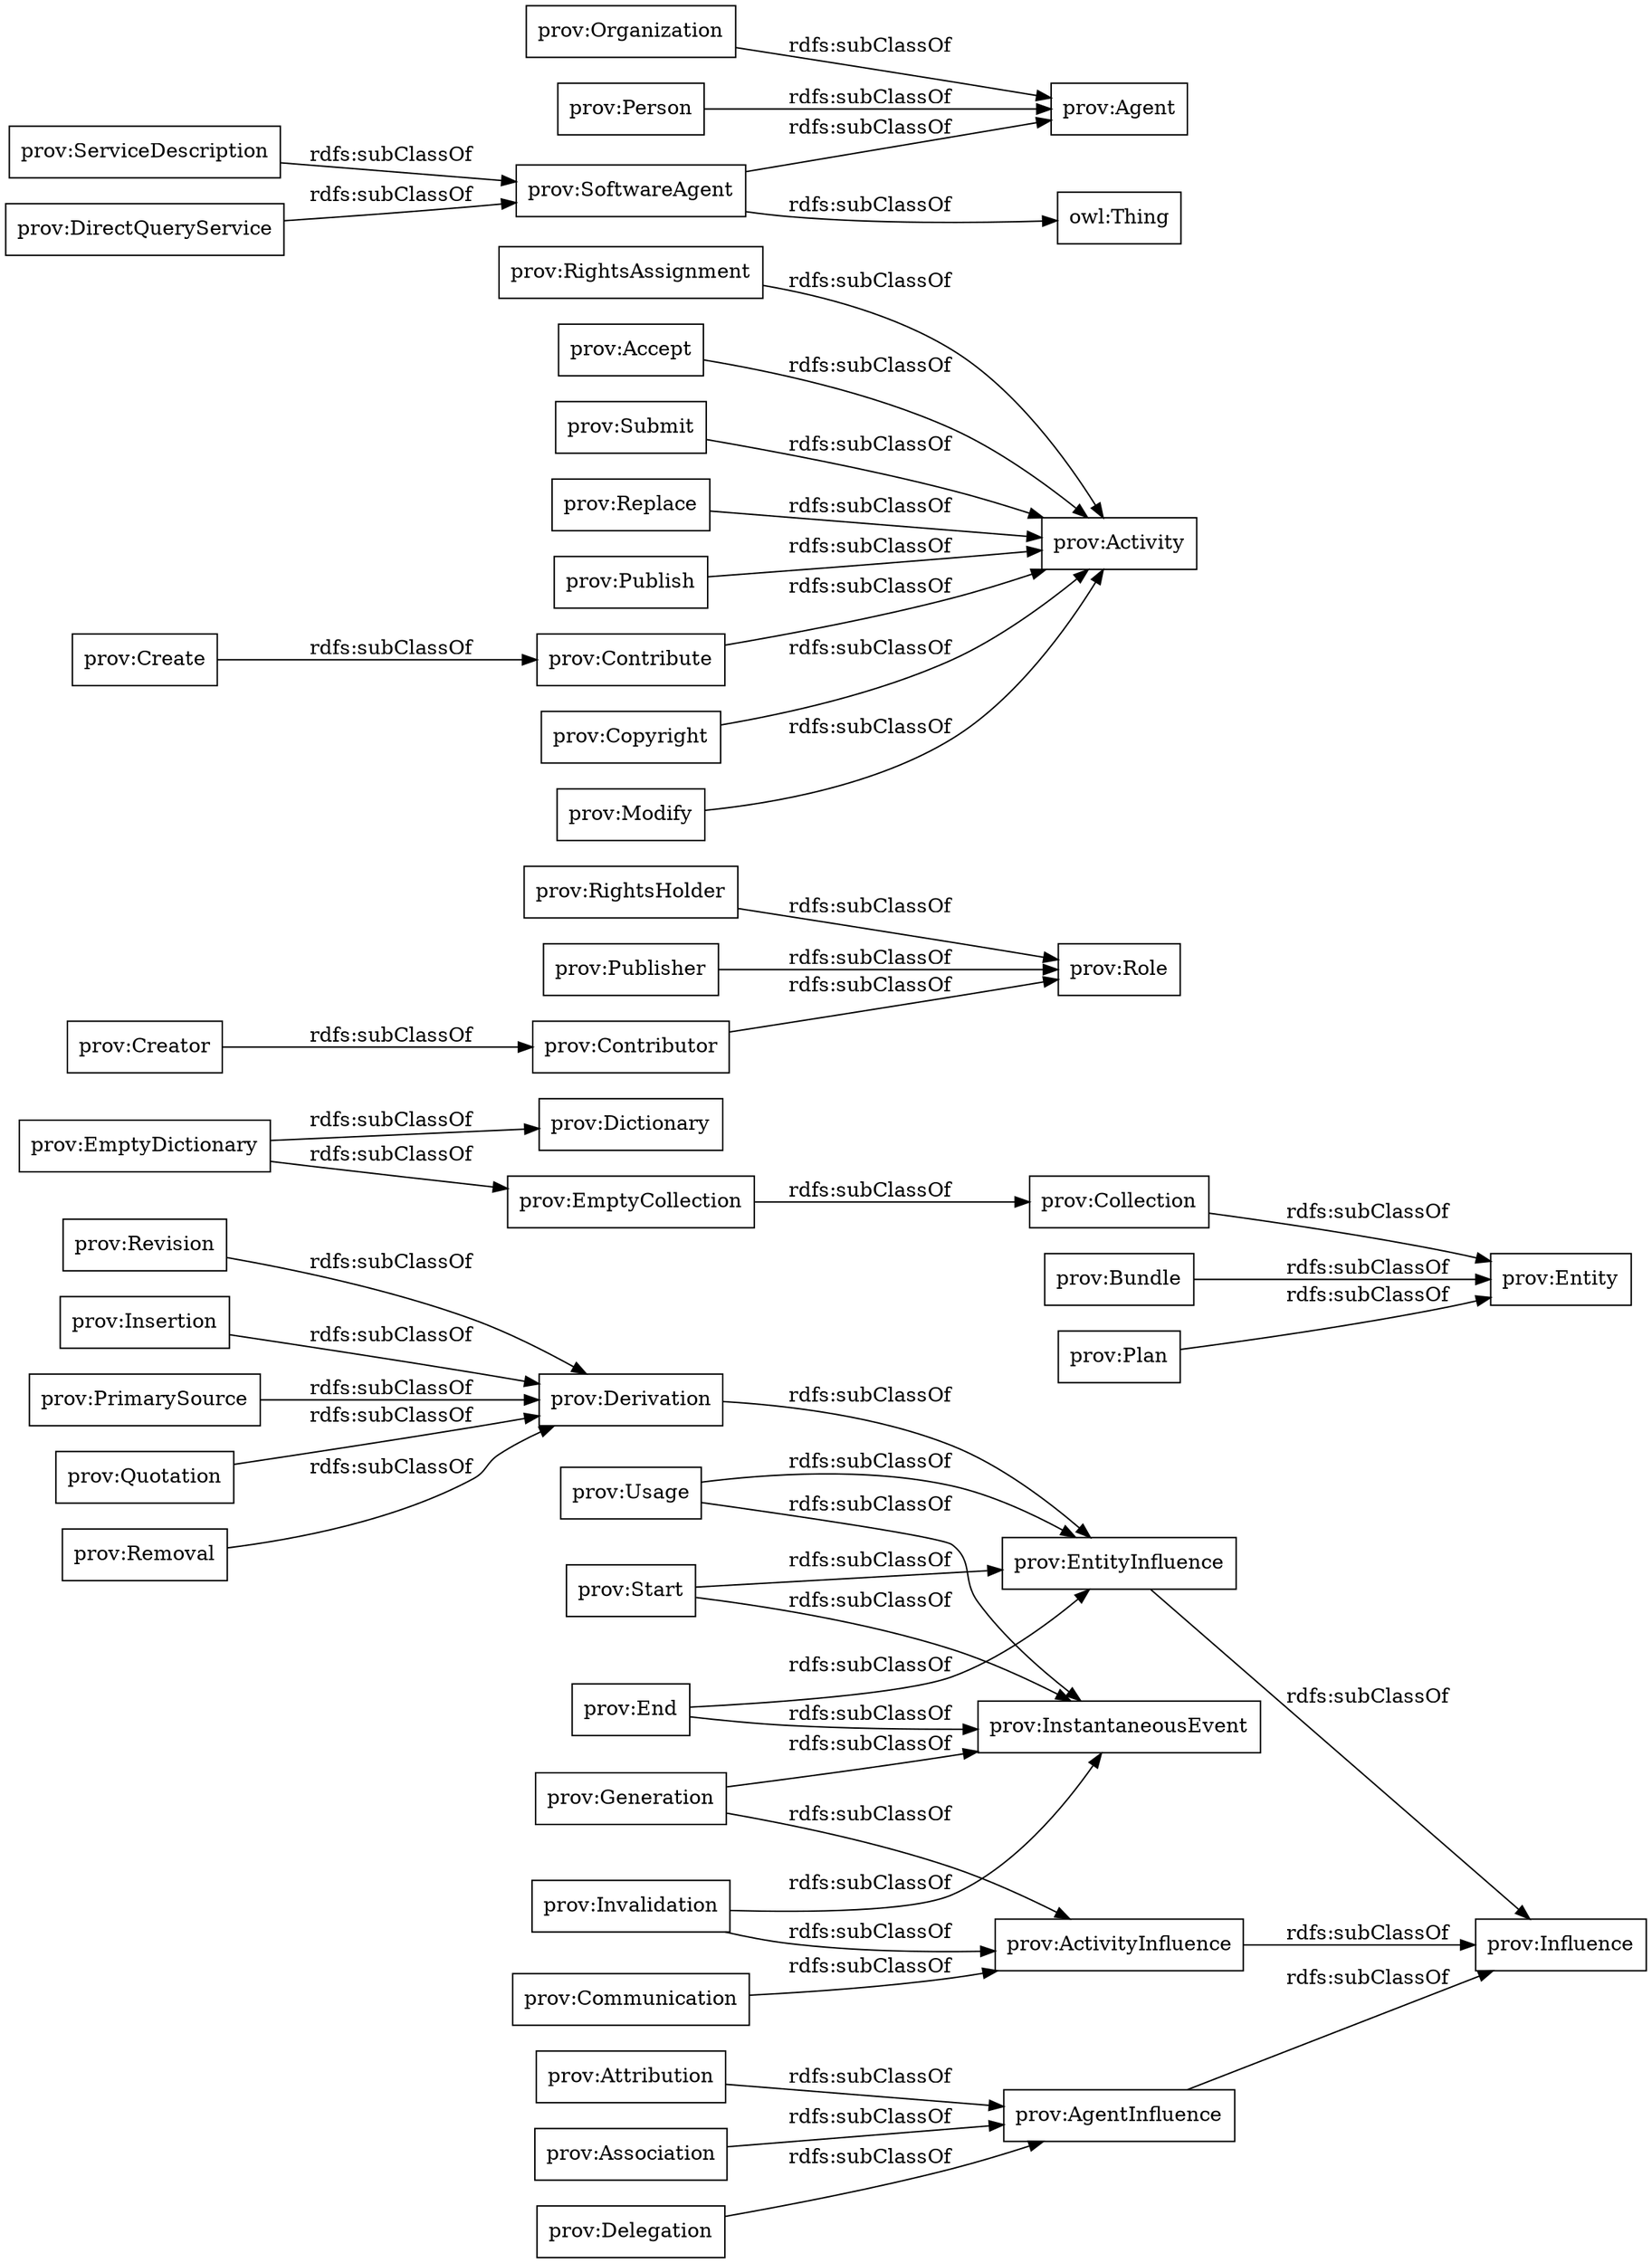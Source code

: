 digraph ar2dtool_diagram { 
rankdir=LR;
size="1000"
node [shape = rectangle, color="black"]; "prov:End" "prov:EmptyDictionary" "prov:Contributor" "prov:Bundle" "prov:Association" "prov:Dictionary" "prov:Activity" "prov:EmptyCollection" "prov:Organization" "prov:Creator" "prov:RightsAssignment" "prov:Derivation" "prov:AgentInfluence" "prov:Revision" "prov:Start" "prov:Person" "prov:Accept" "prov:Submit" "prov:Insertion" "prov:Replace" "prov:Agent" "prov:Communication" "prov:ServiceDescription" "prov:Publish" "prov:Generation" "prov:Create" "prov:PrimarySource" "prov:Usage" "prov:Role" "prov:Plan" "prov:Quotation" "prov:DirectQueryService" "prov:Contribute" "prov:Invalidation" "prov:Delegation" "prov:InstantaneousEvent" "prov:Attribution" "prov:RightsHolder" "prov:Removal" "owl:Thing" "prov:Influence" "prov:SoftwareAgent" "prov:Copyright" "prov:EntityInfluence" "prov:Collection" "prov:Publisher" "prov:Entity" "prov:Modify" "prov:ActivityInfluence" ; /*classes style*/
	"prov:Plan" -> "prov:Entity" [ label = "rdfs:subClassOf" ];
	"prov:EmptyDictionary" -> "prov:Dictionary" [ label = "rdfs:subClassOf" ];
	"prov:EmptyDictionary" -> "prov:EmptyCollection" [ label = "rdfs:subClassOf" ];
	"prov:Invalidation" -> "prov:ActivityInfluence" [ label = "rdfs:subClassOf" ];
	"prov:Invalidation" -> "prov:InstantaneousEvent" [ label = "rdfs:subClassOf" ];
	"prov:Quotation" -> "prov:Derivation" [ label = "rdfs:subClassOf" ];
	"prov:Communication" -> "prov:ActivityInfluence" [ label = "rdfs:subClassOf" ];
	"prov:Replace" -> "prov:Activity" [ label = "rdfs:subClassOf" ];
	"prov:RightsHolder" -> "prov:Role" [ label = "rdfs:subClassOf" ];
	"prov:ActivityInfluence" -> "prov:Influence" [ label = "rdfs:subClassOf" ];
	"prov:Modify" -> "prov:Activity" [ label = "rdfs:subClassOf" ];
	"prov:SoftwareAgent" -> "owl:Thing" [ label = "rdfs:subClassOf" ];
	"prov:SoftwareAgent" -> "prov:Agent" [ label = "rdfs:subClassOf" ];
	"prov:Contributor" -> "prov:Role" [ label = "rdfs:subClassOf" ];
	"prov:Submit" -> "prov:Activity" [ label = "rdfs:subClassOf" ];
	"prov:Creator" -> "prov:Contributor" [ label = "rdfs:subClassOf" ];
	"prov:PrimarySource" -> "prov:Derivation" [ label = "rdfs:subClassOf" ];
	"prov:Attribution" -> "prov:AgentInfluence" [ label = "rdfs:subClassOf" ];
	"prov:RightsAssignment" -> "prov:Activity" [ label = "rdfs:subClassOf" ];
	"prov:Delegation" -> "prov:AgentInfluence" [ label = "rdfs:subClassOf" ];
	"prov:ServiceDescription" -> "prov:SoftwareAgent" [ label = "rdfs:subClassOf" ];
	"prov:Derivation" -> "prov:EntityInfluence" [ label = "rdfs:subClassOf" ];
	"prov:Association" -> "prov:AgentInfluence" [ label = "rdfs:subClassOf" ];
	"prov:End" -> "prov:EntityInfluence" [ label = "rdfs:subClassOf" ];
	"prov:End" -> "prov:InstantaneousEvent" [ label = "rdfs:subClassOf" ];
	"prov:Contribute" -> "prov:Activity" [ label = "rdfs:subClassOf" ];
	"prov:Usage" -> "prov:InstantaneousEvent" [ label = "rdfs:subClassOf" ];
	"prov:Usage" -> "prov:EntityInfluence" [ label = "rdfs:subClassOf" ];
	"prov:Collection" -> "prov:Entity" [ label = "rdfs:subClassOf" ];
	"prov:Publish" -> "prov:Activity" [ label = "rdfs:subClassOf" ];
	"prov:Bundle" -> "prov:Entity" [ label = "rdfs:subClassOf" ];
	"prov:Start" -> "prov:EntityInfluence" [ label = "rdfs:subClassOf" ];
	"prov:Start" -> "prov:InstantaneousEvent" [ label = "rdfs:subClassOf" ];
	"prov:EmptyCollection" -> "prov:Collection" [ label = "rdfs:subClassOf" ];
	"prov:Revision" -> "prov:Derivation" [ label = "rdfs:subClassOf" ];
	"prov:Organization" -> "prov:Agent" [ label = "rdfs:subClassOf" ];
	"prov:DirectQueryService" -> "prov:SoftwareAgent" [ label = "rdfs:subClassOf" ];
	"prov:EntityInfluence" -> "prov:Influence" [ label = "rdfs:subClassOf" ];
	"prov:Insertion" -> "prov:Derivation" [ label = "rdfs:subClassOf" ];
	"prov:Person" -> "prov:Agent" [ label = "rdfs:subClassOf" ];
	"prov:Removal" -> "prov:Derivation" [ label = "rdfs:subClassOf" ];
	"prov:AgentInfluence" -> "prov:Influence" [ label = "rdfs:subClassOf" ];
	"prov:Copyright" -> "prov:Activity" [ label = "rdfs:subClassOf" ];
	"prov:Generation" -> "prov:ActivityInfluence" [ label = "rdfs:subClassOf" ];
	"prov:Generation" -> "prov:InstantaneousEvent" [ label = "rdfs:subClassOf" ];
	"prov:Accept" -> "prov:Activity" [ label = "rdfs:subClassOf" ];
	"prov:Create" -> "prov:Contribute" [ label = "rdfs:subClassOf" ];
	"prov:Publisher" -> "prov:Role" [ label = "rdfs:subClassOf" ];

}
